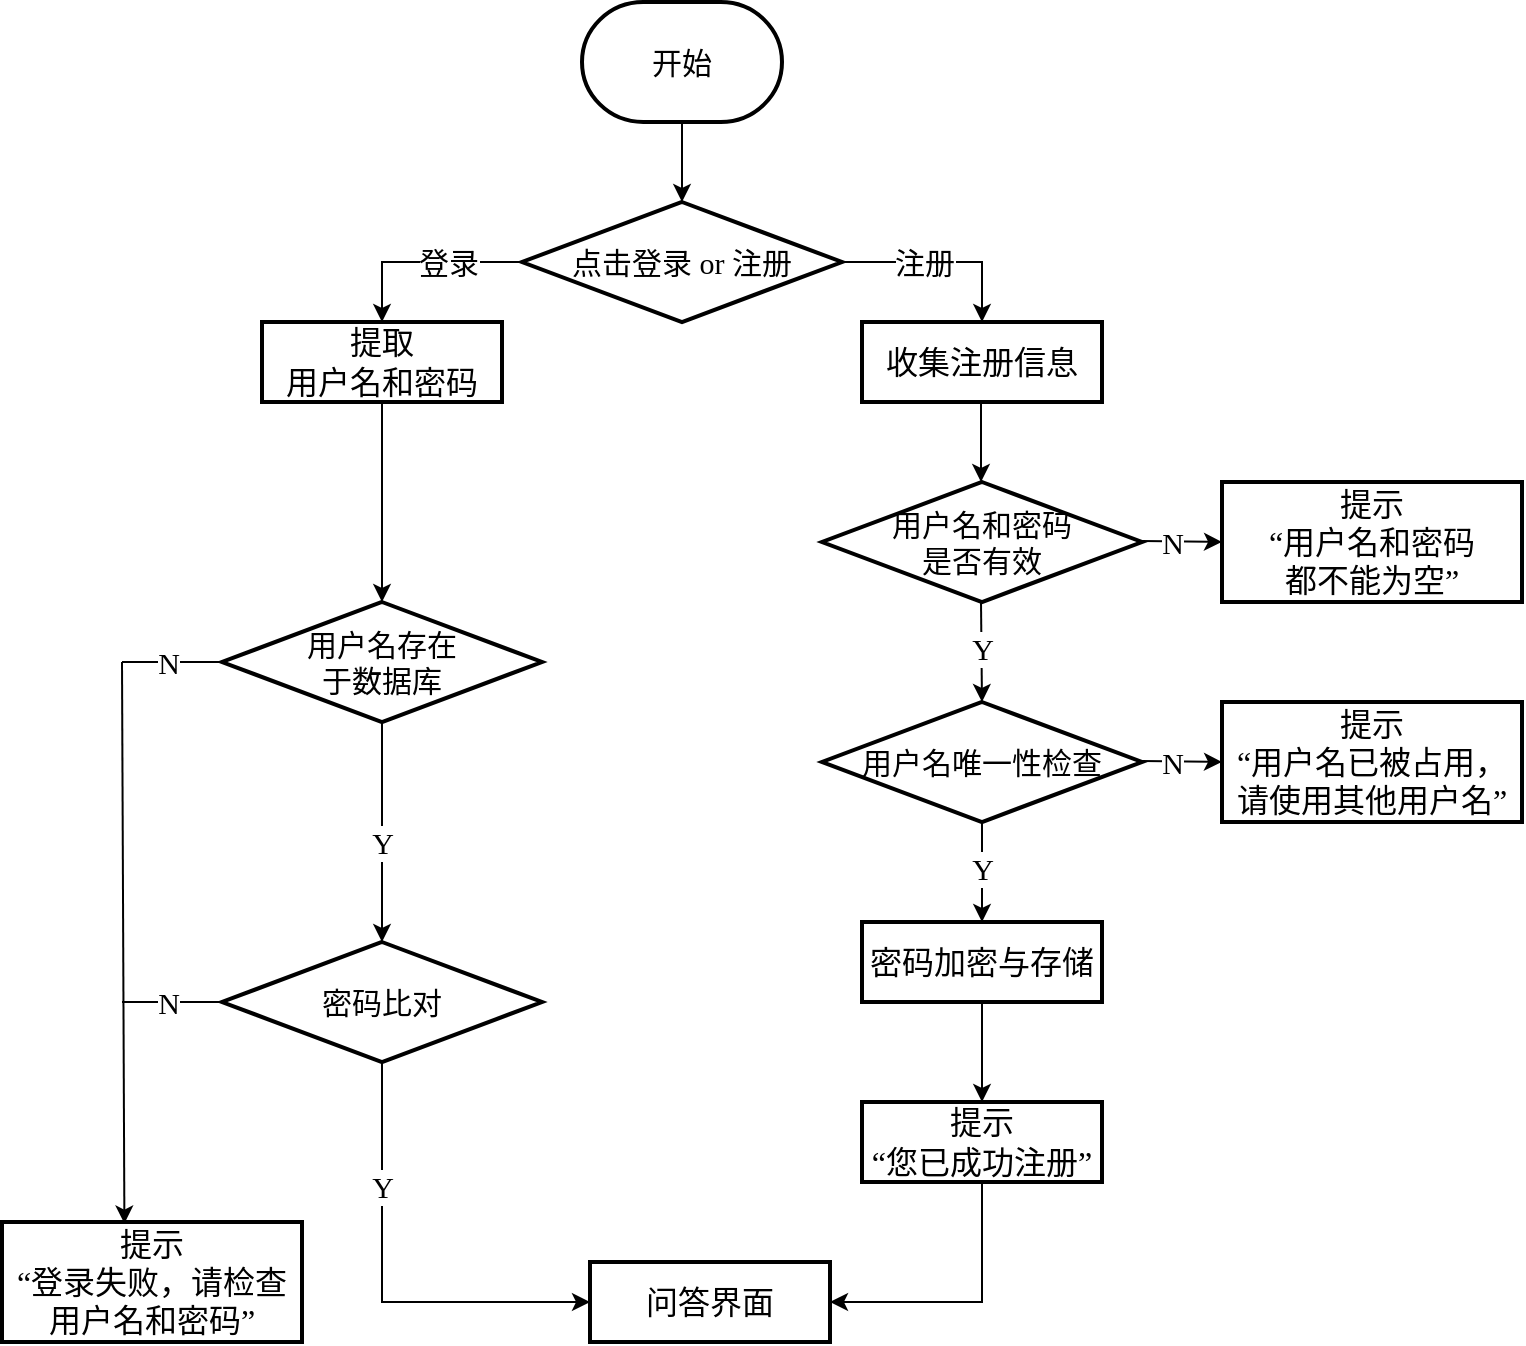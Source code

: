 <mxfile version="24.5.1" type="github">
  <diagram name="第 1 页" id="QVGxavetMEc_v-hAi_PU">
    <mxGraphModel dx="1042" dy="535" grid="1" gridSize="10" guides="1" tooltips="1" connect="1" arrows="1" fold="1" page="1" pageScale="1" pageWidth="827" pageHeight="1169" math="0" shadow="0">
      <root>
        <mxCell id="0" />
        <mxCell id="1" parent="0" />
        <mxCell id="wp-qPJgZSI0s8oExYmE6-3" value="&lt;font face=&quot;Times New Roman&quot; style=&quot;font-size: 15px;&quot;&gt;开始&lt;/font&gt;" style="strokeWidth=2;html=1;shape=mxgraph.flowchart.terminator;whiteSpace=wrap;" parent="1" vertex="1">
          <mxGeometry x="350" y="40" width="100" height="60" as="geometry" />
        </mxCell>
        <mxCell id="wp-qPJgZSI0s8oExYmE6-4" value="&lt;font face=&quot;Times New Roman&quot; style=&quot;font-size: 15px;&quot;&gt;点击登录 or 注册&lt;/font&gt;" style="strokeWidth=2;html=1;shape=mxgraph.flowchart.decision;whiteSpace=wrap;strokeColor=default;align=center;verticalAlign=middle;fontFamily=Helvetica;fontSize=12;fontColor=default;fillColor=default;" parent="1" vertex="1">
          <mxGeometry x="320" y="140" width="160" height="60" as="geometry" />
        </mxCell>
        <mxCell id="wp-qPJgZSI0s8oExYmE6-5" value="" style="endArrow=classic;html=1;rounded=0;exitX=0.5;exitY=1;exitDx=0;exitDy=0;exitPerimeter=0;entryX=0.5;entryY=0;entryDx=0;entryDy=0;entryPerimeter=0;" parent="1" source="wp-qPJgZSI0s8oExYmE6-3" target="wp-qPJgZSI0s8oExYmE6-4" edge="1">
          <mxGeometry width="50" height="50" relative="1" as="geometry">
            <mxPoint x="390" y="300" as="sourcePoint" />
            <mxPoint x="440" y="250" as="targetPoint" />
          </mxGeometry>
        </mxCell>
        <mxCell id="wp-qPJgZSI0s8oExYmE6-6" value="" style="endArrow=classic;html=1;rounded=0;" parent="1" edge="1">
          <mxGeometry width="50" height="50" relative="1" as="geometry">
            <mxPoint x="320" y="170" as="sourcePoint" />
            <mxPoint x="250" y="200" as="targetPoint" />
            <Array as="points">
              <mxPoint x="250" y="170" />
            </Array>
          </mxGeometry>
        </mxCell>
        <mxCell id="wp-qPJgZSI0s8oExYmE6-7" value="&lt;font face=&quot;Times New Roman&quot; style=&quot;font-size: 15px;&quot;&gt;登录&lt;/font&gt;" style="edgeLabel;html=1;align=center;verticalAlign=middle;resizable=0;points=[];" parent="wp-qPJgZSI0s8oExYmE6-6" vertex="1" connectable="0">
          <mxGeometry x="-0.151" y="2" relative="1" as="geometry">
            <mxPoint x="5" y="-2" as="offset" />
          </mxGeometry>
        </mxCell>
        <mxCell id="wp-qPJgZSI0s8oExYmE6-8" value="" style="endArrow=classic;html=1;rounded=0;exitX=1;exitY=0.5;exitDx=0;exitDy=0;exitPerimeter=0;entryX=0.5;entryY=0;entryDx=0;entryDy=0;" parent="1" source="wp-qPJgZSI0s8oExYmE6-4" target="wp-qPJgZSI0s8oExYmE6-11" edge="1">
          <mxGeometry width="50" height="50" relative="1" as="geometry">
            <mxPoint x="330" y="180" as="sourcePoint" />
            <mxPoint x="570" y="200" as="targetPoint" />
            <Array as="points">
              <mxPoint x="550" y="170" />
            </Array>
          </mxGeometry>
        </mxCell>
        <mxCell id="wp-qPJgZSI0s8oExYmE6-9" value="&lt;font face=&quot;Times New Roman&quot; style=&quot;font-size: 15px;&quot;&gt;注册&lt;/font&gt;" style="edgeLabel;html=1;align=center;verticalAlign=middle;resizable=0;points=[];" parent="wp-qPJgZSI0s8oExYmE6-8" vertex="1" connectable="0">
          <mxGeometry x="-0.151" y="2" relative="1" as="geometry">
            <mxPoint x="-2" y="2" as="offset" />
          </mxGeometry>
        </mxCell>
        <mxCell id="wp-qPJgZSI0s8oExYmE6-10" value="&lt;font face=&quot;Times New Roman&quot; style=&quot;font-size: 16px;&quot;&gt;提取&lt;/font&gt;&lt;div&gt;&lt;font face=&quot;Times New Roman&quot; style=&quot;font-size: 16px;&quot;&gt;用户名和密码&lt;/font&gt;&lt;/div&gt;" style="rounded=0;whiteSpace=wrap;html=1;strokeColor=default;strokeWidth=2;align=center;verticalAlign=middle;fontFamily=Helvetica;fontSize=12;fontColor=default;fillColor=default;" parent="1" vertex="1">
          <mxGeometry x="190" y="200" width="120" height="40" as="geometry" />
        </mxCell>
        <mxCell id="wp-qPJgZSI0s8oExYmE6-11" value="&lt;font face=&quot;Times New Roman&quot;&gt;&lt;span style=&quot;font-size: 16px;&quot;&gt;收集注册信息&lt;/span&gt;&lt;/font&gt;" style="rounded=0;whiteSpace=wrap;html=1;strokeColor=default;strokeWidth=2;align=center;verticalAlign=middle;fontFamily=Helvetica;fontSize=12;fontColor=default;fillColor=default;" parent="1" vertex="1">
          <mxGeometry x="490" y="200" width="120" height="40" as="geometry" />
        </mxCell>
        <mxCell id="wp-qPJgZSI0s8oExYmE6-12" value="&lt;font face=&quot;Times New Roman&quot;&gt;&lt;span style=&quot;font-size: 15px;&quot;&gt;用户名存在&lt;/span&gt;&lt;/font&gt;&lt;div&gt;&lt;font face=&quot;Times New Roman&quot;&gt;&lt;span style=&quot;font-size: 15px;&quot;&gt;于数据库&lt;/span&gt;&lt;/font&gt;&lt;br&gt;&lt;/div&gt;" style="strokeWidth=2;html=1;shape=mxgraph.flowchart.decision;whiteSpace=wrap;strokeColor=default;align=center;verticalAlign=middle;fontFamily=Helvetica;fontSize=12;fontColor=default;fillColor=default;" parent="1" vertex="1">
          <mxGeometry x="170" y="340" width="160" height="60" as="geometry" />
        </mxCell>
        <mxCell id="wp-qPJgZSI0s8oExYmE6-13" value="" style="endArrow=classic;html=1;rounded=0;exitX=0.5;exitY=1;exitDx=0;exitDy=0;entryX=0.5;entryY=0;entryDx=0;entryDy=0;entryPerimeter=0;" parent="1" source="wp-qPJgZSI0s8oExYmE6-10" target="wp-qPJgZSI0s8oExYmE6-12" edge="1">
          <mxGeometry width="50" height="50" relative="1" as="geometry">
            <mxPoint x="410" y="300" as="sourcePoint" />
            <mxPoint x="460" y="250" as="targetPoint" />
          </mxGeometry>
        </mxCell>
        <mxCell id="wp-qPJgZSI0s8oExYmE6-14" value="" style="endArrow=classic;html=1;rounded=0;exitX=0.5;exitY=1;exitDx=0;exitDy=0;exitPerimeter=0;" parent="1" source="wp-qPJgZSI0s8oExYmE6-12" edge="1">
          <mxGeometry width="50" height="50" relative="1" as="geometry">
            <mxPoint x="410" y="300" as="sourcePoint" />
            <mxPoint x="250" y="400" as="targetPoint" />
          </mxGeometry>
        </mxCell>
        <mxCell id="wp-qPJgZSI0s8oExYmE6-18" value="" style="endArrow=none;html=1;rounded=0;endFill=0;" parent="1" edge="1">
          <mxGeometry width="50" height="50" relative="1" as="geometry">
            <mxPoint x="170" y="370" as="sourcePoint" />
            <mxPoint x="120" y="370" as="targetPoint" />
          </mxGeometry>
        </mxCell>
        <mxCell id="wp-qPJgZSI0s8oExYmE6-19" value="&lt;font face=&quot;Times New Roman&quot; style=&quot;font-size: 15px;&quot;&gt;N&lt;/font&gt;" style="edgeLabel;html=1;align=center;verticalAlign=middle;resizable=0;points=[];" parent="wp-qPJgZSI0s8oExYmE6-18" vertex="1" connectable="0">
          <mxGeometry x="-0.08" relative="1" as="geometry">
            <mxPoint x="-4" as="offset" />
          </mxGeometry>
        </mxCell>
        <mxCell id="wp-qPJgZSI0s8oExYmE6-22" value="" style="endArrow=classic;html=1;rounded=0;exitX=0.5;exitY=1;exitDx=0;exitDy=0;exitPerimeter=0;entryX=0;entryY=0.5;entryDx=0;entryDy=0;" parent="1" source="wp-qPJgZSI0s8oExYmE6-21" target="wp-qPJgZSI0s8oExYmE6-26" edge="1">
          <mxGeometry width="50" height="50" relative="1" as="geometry">
            <mxPoint x="219.5" y="460" as="sourcePoint" />
            <mxPoint x="320" y="540" as="targetPoint" />
            <Array as="points">
              <mxPoint x="250" y="690" />
            </Array>
          </mxGeometry>
        </mxCell>
        <mxCell id="wp-qPJgZSI0s8oExYmE6-47" value="&lt;font face=&quot;Times New Roman&quot; style=&quot;font-size: 15px;&quot;&gt;Y&lt;/font&gt;" style="edgeLabel;html=1;align=center;verticalAlign=middle;resizable=0;points=[];" parent="wp-qPJgZSI0s8oExYmE6-22" vertex="1" connectable="0">
          <mxGeometry x="-0.443" y="-1" relative="1" as="geometry">
            <mxPoint x="1" y="-1" as="offset" />
          </mxGeometry>
        </mxCell>
        <mxCell id="wp-qPJgZSI0s8oExYmE6-26" value="&lt;font face=&quot;Times New Roman&quot;&gt;&lt;span style=&quot;font-size: 16px;&quot;&gt;问答界面&lt;/span&gt;&lt;/font&gt;" style="rounded=0;whiteSpace=wrap;html=1;strokeColor=default;strokeWidth=2;align=center;verticalAlign=middle;fontFamily=Helvetica;fontSize=12;fontColor=default;fillColor=default;" parent="1" vertex="1">
          <mxGeometry x="354" y="670" width="120" height="40" as="geometry" />
        </mxCell>
        <mxCell id="wp-qPJgZSI0s8oExYmE6-27" value="" style="endArrow=none;html=1;rounded=0;exitX=0;exitY=0.5;exitDx=0;exitDy=0;exitPerimeter=0;endFill=0;" parent="1" source="wp-qPJgZSI0s8oExYmE6-21" edge="1">
          <mxGeometry width="50" height="50" relative="1" as="geometry">
            <mxPoint x="220" y="540" as="sourcePoint" />
            <mxPoint x="120" y="540" as="targetPoint" />
          </mxGeometry>
        </mxCell>
        <mxCell id="wp-qPJgZSI0s8oExYmE6-28" value="&lt;font face=&quot;Times New Roman&quot; style=&quot;font-size: 15px;&quot;&gt;N&lt;/font&gt;" style="edgeLabel;html=1;align=center;verticalAlign=middle;resizable=0;points=[];" parent="wp-qPJgZSI0s8oExYmE6-27" vertex="1" connectable="0">
          <mxGeometry x="-0.08" relative="1" as="geometry">
            <mxPoint x="-4" as="offset" />
          </mxGeometry>
        </mxCell>
        <mxCell id="wp-qPJgZSI0s8oExYmE6-29" value="&lt;font face=&quot;Times New Roman&quot;&gt;&lt;span style=&quot;font-size: 16px;&quot;&gt;提示&lt;/span&gt;&lt;/font&gt;&lt;div&gt;&lt;font face=&quot;Times New Roman&quot;&gt;&lt;span style=&quot;font-size: 16px;&quot;&gt;“登录失败，&lt;/span&gt;&lt;/font&gt;&lt;span style=&quot;font-size: 16px; font-family: &amp;quot;Times New Roman&amp;quot;; background-color: initial;&quot;&gt;请检查用户名和密码”&lt;/span&gt;&lt;/div&gt;" style="rounded=0;whiteSpace=wrap;html=1;strokeColor=default;strokeWidth=2;align=center;verticalAlign=middle;fontFamily=Helvetica;fontSize=12;fontColor=default;fillColor=default;" parent="1" vertex="1">
          <mxGeometry x="60" y="650" width="150" height="60" as="geometry" />
        </mxCell>
        <mxCell id="wp-qPJgZSI0s8oExYmE6-31" value="&lt;div&gt;&lt;font face=&quot;Times New Roman&quot;&gt;&lt;span style=&quot;font-size: 15px;&quot;&gt;用户名和密码&lt;/span&gt;&lt;/font&gt;&lt;/div&gt;&lt;div&gt;&lt;font face=&quot;Times New Roman&quot;&gt;&lt;span style=&quot;font-size: 15px;&quot;&gt;是否有效&lt;/span&gt;&lt;/font&gt;&lt;br&gt;&lt;/div&gt;" style="strokeWidth=2;html=1;shape=mxgraph.flowchart.decision;whiteSpace=wrap;strokeColor=default;align=center;verticalAlign=middle;fontFamily=Helvetica;fontSize=12;fontColor=default;fillColor=default;" parent="1" vertex="1">
          <mxGeometry x="470" y="280" width="160" height="60" as="geometry" />
        </mxCell>
        <mxCell id="wp-qPJgZSI0s8oExYmE6-32" value="" style="endArrow=classic;html=1;rounded=0;exitX=0.5;exitY=1;exitDx=0;exitDy=0;entryX=0.5;entryY=0;entryDx=0;entryDy=0;entryPerimeter=0;" parent="1" edge="1">
          <mxGeometry width="50" height="50" relative="1" as="geometry">
            <mxPoint x="549.5" y="240" as="sourcePoint" />
            <mxPoint x="549.5" y="280" as="targetPoint" />
          </mxGeometry>
        </mxCell>
        <mxCell id="wp-qPJgZSI0s8oExYmE6-33" value="" style="endArrow=classic;html=1;rounded=0;exitX=0.5;exitY=1;exitDx=0;exitDy=0;exitPerimeter=0;entryX=0.5;entryY=0;entryDx=0;entryDy=0;entryPerimeter=0;" parent="1" target="wp-qPJgZSI0s8oExYmE6-37" edge="1">
          <mxGeometry width="50" height="50" relative="1" as="geometry">
            <mxPoint x="549.5" y="340" as="sourcePoint" />
            <mxPoint x="549.5" y="400" as="targetPoint" />
          </mxGeometry>
        </mxCell>
        <mxCell id="wp-qPJgZSI0s8oExYmE6-34" value="&lt;font face=&quot;Times New Roman&quot; style=&quot;font-size: 15px;&quot;&gt;Y&lt;/font&gt;" style="edgeLabel;html=1;align=center;verticalAlign=middle;resizable=0;points=[];" parent="wp-qPJgZSI0s8oExYmE6-33" vertex="1" connectable="0">
          <mxGeometry x="-0.08" relative="1" as="geometry">
            <mxPoint as="offset" />
          </mxGeometry>
        </mxCell>
        <mxCell id="wp-qPJgZSI0s8oExYmE6-35" value="" style="endArrow=classic;html=1;rounded=0;exitX=0;exitY=0.5;exitDx=0;exitDy=0;exitPerimeter=0;endFill=1;entryX=0;entryY=0.5;entryDx=0;entryDy=0;" parent="1" target="wp-qPJgZSI0s8oExYmE6-50" edge="1">
          <mxGeometry width="50" height="50" relative="1" as="geometry">
            <mxPoint x="630" y="309.5" as="sourcePoint" />
            <mxPoint x="700" y="310" as="targetPoint" />
          </mxGeometry>
        </mxCell>
        <mxCell id="wp-qPJgZSI0s8oExYmE6-36" value="&lt;font face=&quot;Times New Roman&quot; style=&quot;font-size: 15px;&quot;&gt;N&lt;/font&gt;" style="edgeLabel;html=1;align=center;verticalAlign=middle;resizable=0;points=[];" parent="wp-qPJgZSI0s8oExYmE6-35" vertex="1" connectable="0">
          <mxGeometry x="-0.08" relative="1" as="geometry">
            <mxPoint x="-4" as="offset" />
          </mxGeometry>
        </mxCell>
        <mxCell id="wp-qPJgZSI0s8oExYmE6-37" value="&lt;div&gt;&lt;font face=&quot;Times New Roman&quot;&gt;&lt;span style=&quot;font-size: 15px;&quot;&gt;用户名唯一性检查&lt;/span&gt;&lt;/font&gt;&lt;br&gt;&lt;/div&gt;" style="strokeWidth=2;html=1;shape=mxgraph.flowchart.decision;whiteSpace=wrap;strokeColor=default;align=center;verticalAlign=middle;fontFamily=Helvetica;fontSize=12;fontColor=default;fillColor=default;" parent="1" vertex="1">
          <mxGeometry x="470" y="390" width="160" height="60" as="geometry" />
        </mxCell>
        <mxCell id="wp-qPJgZSI0s8oExYmE6-38" value="" style="endArrow=classic;html=1;rounded=0;exitX=0.5;exitY=1;exitDx=0;exitDy=0;exitPerimeter=0;entryX=0.5;entryY=0;entryDx=0;entryDy=0;" parent="1" source="wp-qPJgZSI0s8oExYmE6-37" target="wp-qPJgZSI0s8oExYmE6-42" edge="1">
          <mxGeometry width="50" height="50" relative="1" as="geometry">
            <mxPoint x="209.5" y="470" as="sourcePoint" />
            <mxPoint x="260" y="630" as="targetPoint" />
            <Array as="points" />
          </mxGeometry>
        </mxCell>
        <mxCell id="wp-qPJgZSI0s8oExYmE6-39" value="&lt;font face=&quot;Times New Roman&quot; style=&quot;font-size: 15px;&quot;&gt;Y&lt;/font&gt;" style="edgeLabel;html=1;align=center;verticalAlign=middle;resizable=0;points=[];" parent="wp-qPJgZSI0s8oExYmE6-38" vertex="1" connectable="0">
          <mxGeometry x="-0.08" relative="1" as="geometry">
            <mxPoint as="offset" />
          </mxGeometry>
        </mxCell>
        <mxCell id="wp-qPJgZSI0s8oExYmE6-40" value="" style="endArrow=classic;html=1;rounded=0;exitX=0;exitY=0.5;exitDx=0;exitDy=0;exitPerimeter=0;endFill=1;entryX=0;entryY=0.5;entryDx=0;entryDy=0;" parent="1" target="wp-qPJgZSI0s8oExYmE6-51" edge="1">
          <mxGeometry width="50" height="50" relative="1" as="geometry">
            <mxPoint x="630" y="419.5" as="sourcePoint" />
            <mxPoint x="700" y="420" as="targetPoint" />
          </mxGeometry>
        </mxCell>
        <mxCell id="wp-qPJgZSI0s8oExYmE6-41" value="&lt;font face=&quot;Times New Roman&quot; style=&quot;font-size: 15px;&quot;&gt;N&lt;/font&gt;" style="edgeLabel;html=1;align=center;verticalAlign=middle;resizable=0;points=[];" parent="wp-qPJgZSI0s8oExYmE6-40" vertex="1" connectable="0">
          <mxGeometry x="-0.08" relative="1" as="geometry">
            <mxPoint x="-4" as="offset" />
          </mxGeometry>
        </mxCell>
        <mxCell id="wp-qPJgZSI0s8oExYmE6-42" value="&lt;font face=&quot;Times New Roman&quot;&gt;&lt;span style=&quot;font-size: 16px;&quot;&gt;密码加密与存储&lt;/span&gt;&lt;/font&gt;" style="rounded=0;whiteSpace=wrap;html=1;strokeColor=default;strokeWidth=2;align=center;verticalAlign=middle;fontFamily=Helvetica;fontSize=12;fontColor=default;fillColor=default;" parent="1" vertex="1">
          <mxGeometry x="490" y="500" width="120" height="40" as="geometry" />
        </mxCell>
        <mxCell id="wp-qPJgZSI0s8oExYmE6-43" value="" style="endArrow=classic;html=1;rounded=0;exitX=0.5;exitY=1;exitDx=0;exitDy=0;entryX=0.5;entryY=0;entryDx=0;entryDy=0;" parent="1" source="wp-qPJgZSI0s8oExYmE6-42" target="wp-qPJgZSI0s8oExYmE6-44" edge="1">
          <mxGeometry width="50" height="50" relative="1" as="geometry">
            <mxPoint x="360" y="460" as="sourcePoint" />
            <mxPoint x="550" y="600" as="targetPoint" />
          </mxGeometry>
        </mxCell>
        <mxCell id="wp-qPJgZSI0s8oExYmE6-44" value="&lt;font face=&quot;Times New Roman&quot;&gt;&lt;span style=&quot;font-size: 16px;&quot;&gt;提示&lt;/span&gt;&lt;/font&gt;&lt;div&gt;&lt;font face=&quot;Times New Roman&quot;&gt;&lt;span style=&quot;font-size: 16px;&quot;&gt;“您已成功注册”&lt;/span&gt;&lt;/font&gt;&lt;/div&gt;" style="rounded=0;whiteSpace=wrap;html=1;strokeColor=default;strokeWidth=2;align=center;verticalAlign=middle;fontFamily=Helvetica;fontSize=12;fontColor=default;fillColor=default;" parent="1" vertex="1">
          <mxGeometry x="490" y="590" width="120" height="40" as="geometry" />
        </mxCell>
        <mxCell id="wp-qPJgZSI0s8oExYmE6-45" value="" style="endArrow=classic;html=1;rounded=0;exitX=0.5;exitY=1;exitDx=0;exitDy=0;exitPerimeter=0;entryX=0.5;entryY=0;entryDx=0;entryDy=0;entryPerimeter=0;" parent="1" source="wp-qPJgZSI0s8oExYmE6-12" target="wp-qPJgZSI0s8oExYmE6-21" edge="1">
          <mxGeometry width="50" height="50" relative="1" as="geometry">
            <mxPoint x="249.5" y="460" as="sourcePoint" />
            <mxPoint x="384" y="690" as="targetPoint" />
            <Array as="points" />
          </mxGeometry>
        </mxCell>
        <mxCell id="wp-qPJgZSI0s8oExYmE6-46" value="&lt;font face=&quot;Times New Roman&quot; style=&quot;font-size: 15px;&quot;&gt;Y&lt;/font&gt;" style="edgeLabel;html=1;align=center;verticalAlign=middle;resizable=0;points=[];" parent="wp-qPJgZSI0s8oExYmE6-45" vertex="1" connectable="0">
          <mxGeometry x="-0.08" relative="1" as="geometry">
            <mxPoint y="9" as="offset" />
          </mxGeometry>
        </mxCell>
        <mxCell id="wp-qPJgZSI0s8oExYmE6-21" value="&lt;div&gt;&lt;font face=&quot;Times New Roman&quot;&gt;&lt;span style=&quot;font-size: 15px;&quot;&gt;密码比对&lt;/span&gt;&lt;/font&gt;&lt;br&gt;&lt;/div&gt;" style="strokeWidth=2;html=1;shape=mxgraph.flowchart.decision;whiteSpace=wrap;strokeColor=default;align=center;verticalAlign=middle;fontFamily=Helvetica;fontSize=12;fontColor=default;fillColor=default;" parent="1" vertex="1">
          <mxGeometry x="170" y="510" width="160" height="60" as="geometry" />
        </mxCell>
        <mxCell id="wp-qPJgZSI0s8oExYmE6-48" value="" style="endArrow=classic;html=1;rounded=0;exitX=0.5;exitY=1;exitDx=0;exitDy=0;entryX=1;entryY=0.5;entryDx=0;entryDy=0;" parent="1" source="wp-qPJgZSI0s8oExYmE6-44" target="wp-qPJgZSI0s8oExYmE6-26" edge="1">
          <mxGeometry width="50" height="50" relative="1" as="geometry">
            <mxPoint x="230" y="580" as="sourcePoint" />
            <mxPoint x="364" y="700" as="targetPoint" />
            <Array as="points">
              <mxPoint x="550" y="690" />
            </Array>
          </mxGeometry>
        </mxCell>
        <mxCell id="wp-qPJgZSI0s8oExYmE6-50" value="&lt;font face=&quot;Times New Roman&quot;&gt;&lt;span style=&quot;font-size: 16px;&quot;&gt;提示&lt;/span&gt;&lt;/font&gt;&lt;div&gt;&lt;font face=&quot;Times New Roman&quot;&gt;&lt;span style=&quot;font-size: 16px;&quot;&gt;“用户名和密码&lt;/span&gt;&lt;/font&gt;&lt;/div&gt;&lt;div&gt;&lt;font face=&quot;Times New Roman&quot;&gt;&lt;span style=&quot;font-size: 16px;&quot;&gt;都不能为空”&lt;/span&gt;&lt;/font&gt;&lt;/div&gt;" style="rounded=0;whiteSpace=wrap;html=1;strokeColor=default;strokeWidth=2;align=center;verticalAlign=middle;fontFamily=Helvetica;fontSize=12;fontColor=default;fillColor=default;" parent="1" vertex="1">
          <mxGeometry x="670" y="280" width="150" height="60" as="geometry" />
        </mxCell>
        <mxCell id="wp-qPJgZSI0s8oExYmE6-51" value="&lt;font face=&quot;Times New Roman&quot;&gt;&lt;span style=&quot;font-size: 16px;&quot;&gt;提示&lt;/span&gt;&lt;/font&gt;&lt;div&gt;&lt;font face=&quot;Times New Roman&quot;&gt;&lt;span style=&quot;font-size: 16px;&quot;&gt;“用户名已被占用，&lt;/span&gt;&lt;/font&gt;&lt;div&gt;&lt;font face=&quot;Times New Roman&quot;&gt;&lt;span style=&quot;font-size: 16px;&quot;&gt;请使用其他用户名”&lt;/span&gt;&lt;/font&gt;&lt;/div&gt;&lt;/div&gt;" style="rounded=0;whiteSpace=wrap;html=1;strokeColor=default;strokeWidth=2;align=center;verticalAlign=middle;fontFamily=Helvetica;fontSize=12;fontColor=default;fillColor=default;" parent="1" vertex="1">
          <mxGeometry x="670" y="390" width="150" height="60" as="geometry" />
        </mxCell>
        <mxCell id="wp-qPJgZSI0s8oExYmE6-52" value="" style="endArrow=classic;html=1;rounded=0;entryX=0.408;entryY=0.013;entryDx=0;entryDy=0;entryPerimeter=0;" parent="1" target="wp-qPJgZSI0s8oExYmE6-29" edge="1">
          <mxGeometry width="50" height="50" relative="1" as="geometry">
            <mxPoint x="120" y="370" as="sourcePoint" />
            <mxPoint x="430" y="580" as="targetPoint" />
          </mxGeometry>
        </mxCell>
      </root>
    </mxGraphModel>
  </diagram>
</mxfile>
